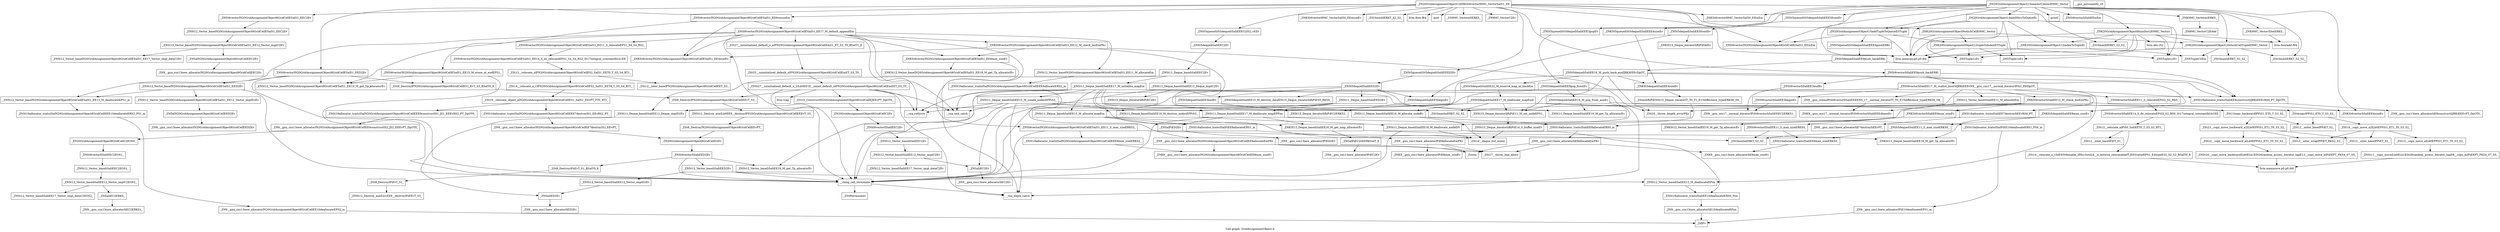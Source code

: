 digraph "Call graph: GridAssignmentObject.ll" {
	label="Call graph: GridAssignmentObject.ll";

	Node0x55ea4cae0a40 [shape=record,label="{_ZN20GridAssignmentObjectC2ERKSt6vectorI9MC_VectorSaIS1_EE}"];
	Node0x55ea4cae0a40 -> Node0x55ea4cb082d0;
	Node0x55ea4cae0a40 -> Node0x55ea4cacf650;
	Node0x55ea4cae0a40 -> Node0x55ea4cadfa60;
	Node0x55ea4cae0a40 -> Node0x55ea4cb28bf0;
	Node0x55ea4cae0a40 -> Node0x55ea4cb28c80;
	Node0x55ea4cae0a40 -> Node0x55ea4cb6c3c0;
	Node0x55ea4cae0a40 -> Node0x55ea4caa7f20;
	Node0x55ea4cae0a40 -> Node0x55ea4caa8460;
	Node0x55ea4cae0a40 -> Node0x55ea4cb6af40;
	Node0x55ea4cae0a40 -> Node0x55ea4caa7f90;
	Node0x55ea4cae0a40 -> Node0x55ea4cb69d40;
	Node0x55ea4cae0a40 -> Node0x55ea4cba46a0;
	Node0x55ea4cae0a40 -> Node0x55ea4cba4940;
	Node0x55ea4cae0a40 -> Node0x55ea4cb67bb0;
	Node0x55ea4cae0a40 -> Node0x55ea4cb84890;
	Node0x55ea4cae0a40 -> Node0x55ea4cb8c2b0;
	Node0x55ea4cae0a40 -> Node0x55ea4caa8e00;
	Node0x55ea4cacf650 [shape=record,label="{_ZNSt6vectorIN20GridAssignmentObject8GridCellESaIS1_EEC2Ev}"];
	Node0x55ea4cacf650 -> Node0x55ea4cb10090;
	Node0x55ea4cadfa60 [shape=record,label="{_ZNSt5queueIiSt5dequeIiSaIiEEEC2IS2_vEEv}"];
	Node0x55ea4cadfa60 -> Node0x55ea4cadf080;
	Node0x55ea4cac6420 [shape=record,label="{__gxx_personality_v0}"];
	Node0x55ea4cb082d0 [shape=record,label="{_ZN9MC_VectorC2Ev}"];
	Node0x55ea4cb28c80 [shape=record,label="{_ZNKSt6vectorI9MC_VectorSaIS0_EEixEm}"];
	Node0x55ea4cb6c3c0 [shape=record,label="{llvm.memcpy.p0.p0.i64}"];
	Node0x55ea4cb6af40 [shape=record,label="{_ZNKSt6vectorI9MC_VectorSaIS0_EE4sizeEv}"];
	Node0x55ea4cb69d40 [shape=record,label="{_ZSt3minIdERKT_S2_S2_}"];
	Node0x55ea4cb67bb0 [shape=record,label="{_ZSt3maxIdERKT_S2_S2_}"];
	Node0x55ea4caa8e00 [shape=record,label="{_ZN9MC_VectoraSERKS_}"];
	Node0x55ea4cb8c2b0 [shape=record,label="{pow}"];
	Node0x55ea4cb84890 [shape=record,label="{llvm.floor.f64}"];
	Node0x55ea4cba4940 [shape=record,label="{_ZNSt6vectorIN20GridAssignmentObject8GridCellESaIS1_EE6resizeEm}"];
	Node0x55ea4cba4940 -> Node0x55ea4cae23a0;
	Node0x55ea4cba4940 -> Node0x55ea4cac7720;
	Node0x55ea4cba4940 -> Node0x55ea4caddb80;
	Node0x55ea4cba46a0 [shape=record,label="{_ZNK20GridAssignmentObject9whichCellE9MC_Vector}"];
	Node0x55ea4cba46a0 -> Node0x55ea4cb6c3c0;
	Node0x55ea4cba46a0 -> Node0x55ea4cab5a90;
	Node0x55ea4cba46a0 -> Node0x55ea4cab5600;
	Node0x55ea4caa7f90 [shape=record,label="{_ZNSt6vectorIN20GridAssignmentObject8GridCellESaIS1_EEixEm}"];
	Node0x55ea4caa8460 [shape=record,label="{_ZNSt6vectorIiSaIiEE9push_backERKi}"];
	Node0x55ea4caa8460 -> Node0x55ea4cab6dc0;
	Node0x55ea4caa8460 -> Node0x55ea4cab71f0;
	Node0x55ea4caa8460 -> Node0x55ea4cab7df0;
	Node0x55ea4caa7f20 [shape=record,label="{_ZNSt5queueIiSt5dequeIiSaIiEEED2Ev}"];
	Node0x55ea4caa7f20 -> Node0x55ea4cab8bd0;
	Node0x55ea4cb28bf0 [shape=record,label="{_ZNSt6vectorIN20GridAssignmentObject8GridCellESaIS1_EED2Ev}"];
	Node0x55ea4cb28bf0 -> Node0x55ea4cab98b0;
	Node0x55ea4cb28bf0 -> Node0x55ea4cabac40;
	Node0x55ea4cb28bf0 -> Node0x55ea4cabb760;
	Node0x55ea4cb28bf0 -> Node0x55ea4cabd210;
	Node0x55ea4cabf540 [shape=record,label="{_ZN20GridAssignmentObject13nearestCenterE9MC_Vector}"];
	Node0x55ea4cabf540 -> Node0x55ea4cb6c3c0;
	Node0x55ea4cabf540 -> Node0x55ea4cab5a90;
	Node0x55ea4cabf540 -> Node0x55ea4cac56e0;
	Node0x55ea4cabf540 -> Node0x55ea4cbb26c0;
	Node0x55ea4cabf540 -> Node0x55ea4cac00b0;
	Node0x55ea4cabf540 -> Node0x55ea4cbb25c0;
	Node0x55ea4cabf540 -> Node0x55ea4cbb2640;
	Node0x55ea4cabf540 -> Node0x55ea4caa7f90;
	Node0x55ea4cabf540 -> Node0x55ea4cac5250;
	Node0x55ea4cabf540 -> Node0x55ea4cbb2740;
	Node0x55ea4cabf540 -> Node0x55ea4cac4650;
	Node0x55ea4cabf540 -> Node0x55ea4cac09a0;
	Node0x55ea4cabf540 -> Node0x55ea4cac27c0;
	Node0x55ea4cabf540 -> Node0x55ea4cac1180;
	Node0x55ea4cabf540 -> Node0x55ea4cb28c80;
	Node0x55ea4cabf540 -> Node0x55ea4cac1f60;
	Node0x55ea4cbb3940 [shape=record,label="{_ZN5Tuple1zEv}"];
	Node0x55ea4cbb35f0 [shape=record,label="{_ZNK20GridAssignmentObject12indexToTupleEi}"];
	Node0x55ea4cbb35f0 -> Node0x55ea4cbb3390;
	Node0x55ea4cbb35f0 -> Node0x55ea4cb6c3c0;
	Node0x55ea4cbb3840 [shape=record,label="{llvm.abs.i32}"];
	Node0x55ea4cac7390 [shape=record,label="{llvm.fmuladd.f64}"];
	Node0x55ea4cac60b0 [shape=record,label="{_ZNSt5queueIiSt5dequeIiSaIiEEE4pushERKi}"];
	Node0x55ea4cac60b0 -> Node0x55ea4caca790;
	Node0x55ea4cb10090 [shape=record,label="{_ZNSt12_Vector_baseIN20GridAssignmentObject8GridCellESaIS1_EEC2Ev}"];
	Node0x55ea4cb10090 -> Node0x55ea4cacc430;
	Node0x55ea4cacc430 [shape=record,label="{_ZNSt12_Vector_baseIN20GridAssignmentObject8GridCellESaIS1_EE12_Vector_implC2Ev}"];
	Node0x55ea4cacc430 -> Node0x55ea4cad0b70;
	Node0x55ea4cacc430 -> Node0x55ea4cacf890;
	Node0x55ea4cac00b0 [shape=record,label="{_ZN20GridAssignmentObject15addTupleToQueueE5Tuple}"];
	Node0x55ea4cac00b0 -> Node0x55ea4cb6c3c0;
	Node0x55ea4cac00b0 -> Node0x55ea4caa7f90;
	Node0x55ea4cac00b0 -> Node0x55ea4cac60b0;
	Node0x55ea4cac00b0 -> Node0x55ea4cab5600;
	Node0x55ea4cab5a90 [shape=record,label="{_ZNK20GridAssignmentObject14whichCellTupleE9MC_Vector}"];
	Node0x55ea4cab5a90 -> Node0x55ea4cac6900;
	Node0x55ea4cab5a90 -> Node0x55ea4cb6c3c0;
	Node0x55ea4cab5a90 -> Node0x55ea4cbb3390;
	Node0x55ea4cab5a90 -> Node0x55ea4cac4650;
	Node0x55ea4cbb25c0 [shape=record,label="{_ZNKSt5queueIiSt5dequeIiSaIiEEE4sizeEv}"];
	Node0x55ea4cbb25c0 -> Node0x55ea4cbb3410;
	Node0x55ea4cbb2640 [shape=record,label="{_ZNSt5queueIiSt5dequeIiSaIiEEE5frontEv}"];
	Node0x55ea4cbb2640 -> Node0x55ea4cbb3490;
	Node0x55ea4cbb26c0 [shape=record,label="{_ZNSt5queueIiSt5dequeIiSaIiEEE3popEv}"];
	Node0x55ea4cbb26c0 -> Node0x55ea4cbb3510;
	Node0x55ea4cbb2740 [shape=record,label="{_ZNK20GridAssignmentObject8minDist2E9MC_Vectori}"];
	Node0x55ea4cbb2740 -> Node0x55ea4cb6c3c0;
	Node0x55ea4cbb2740 -> Node0x55ea4cab5a90;
	Node0x55ea4cbb2740 -> Node0x55ea4cac7390;
	Node0x55ea4cbb2740 -> Node0x55ea4cbb35f0;
	Node0x55ea4cbb2740 -> Node0x55ea4cb67bb0;
	Node0x55ea4cbb2740 -> Node0x55ea4cbb37c0;
	Node0x55ea4cbb2740 -> Node0x55ea4cbb3840;
	Node0x55ea4cbb2740 -> Node0x55ea4cbb3940;
	Node0x55ea4cbb2740 -> Node0x55ea4cbb38c0;
	Node0x55ea4cac09a0 [shape=record,label="{_ZNKSt6vectorIiSaIiEE4sizeEv}"];
	Node0x55ea4cac1180 [shape=record,label="{_ZNSt6vectorIiSaIiEEixEm}"];
	Node0x55ea4cac1f60 [shape=record,label="{_ZNK9MC_VectormiERKS_}"];
	Node0x55ea4cac1f60 -> Node0x55ea4cac80b0;
	Node0x55ea4cac27c0 [shape=record,label="{_ZNK9MC_Vector3DotERKS_}"];
	Node0x55ea4cac27c0 -> Node0x55ea4cac7390;
	Node0x55ea4cac4650 [shape=record,label="{_ZSt3minIiERKT_S2_S2_}"];
	Node0x55ea4cac5250 [shape=record,label="{_ZN20GridAssignmentObject14addNbrsToQueueEi}"];
	Node0x55ea4cac5250 -> Node0x55ea4cbb35f0;
	Node0x55ea4cac5250 -> Node0x55ea4cb6c3c0;
	Node0x55ea4cac5250 -> Node0x55ea4cbb37c0;
	Node0x55ea4cac5250 -> Node0x55ea4cbb3940;
	Node0x55ea4cac5250 -> Node0x55ea4cac00b0;
	Node0x55ea4cac5250 -> Node0x55ea4cbb38c0;
	Node0x55ea4cac56e0 [shape=record,label="{printf}"];
	Node0x55ea4cac6900 [shape=record,label="{_ZSt3maxIiERKT_S2_S2_}"];
	Node0x55ea4cbb3390 [shape=record,label="{_ZN5TupleC2Eiii}"];
	Node0x55ea4cab5600 [shape=record,label="{_ZNK20GridAssignmentObject12tupleToIndexE5Tuple}"];
	Node0x55ea4cab5600 -> Node0x55ea4cb6c3c0;
	Node0x55ea4cab5600 -> Node0x55ea4cbb37c0;
	Node0x55ea4cab5600 -> Node0x55ea4cbb38c0;
	Node0x55ea4cab5600 -> Node0x55ea4cbb3940;
	Node0x55ea4cbb37c0 [shape=record,label="{_ZN5Tuple1xEv}"];
	Node0x55ea4cbb38c0 [shape=record,label="{_ZN5Tuple1yEv}"];
	Node0x55ea4cac7720 [shape=record,label="{_ZNSt6vectorIN20GridAssignmentObject8GridCellESaIS1_EE15_M_erase_at_endEPS1_}"];
	Node0x55ea4cac7720 -> Node0x55ea4cab98b0;
	Node0x55ea4cac7720 -> Node0x55ea4cabac40;
	Node0x55ea4cac7720 -> Node0x55ea4cabd210;
	Node0x55ea4cad0b70 [shape=record,label="{_ZNSaIN20GridAssignmentObject8GridCellEEC2Ev}"];
	Node0x55ea4cad0b70 -> Node0x55ea4cad0270;
	Node0x55ea4cacf890 [shape=record,label="{_ZNSt12_Vector_baseIN20GridAssignmentObject8GridCellESaIS1_EE17_Vector_impl_dataC2Ev}"];
	Node0x55ea4cad0270 [shape=record,label="{_ZN9__gnu_cxx13new_allocatorIN20GridAssignmentObject8GridCellEEC2Ev}"];
	Node0x55ea4cab8bd0 [shape=record,label="{_ZNSt5dequeIiSaIiEED2Ev}"];
	Node0x55ea4cab8bd0 -> Node0x55ea4cad0690;
	Node0x55ea4cab8bd0 -> Node0x55ea4cad4070;
	Node0x55ea4cab8bd0 -> Node0x55ea4cad4e40;
	Node0x55ea4cab8bd0 -> Node0x55ea4cad6270;
	Node0x55ea4cab8bd0 -> Node0x55ea4cad81c0;
	Node0x55ea4cab8bd0 -> Node0x55ea4cabd210;
	Node0x55ea4cad6270 [shape=record,label="{_ZNSt5dequeIiSaIiEE15_M_destroy_dataESt15_Deque_iteratorIiRiPiES5_RKS0_}"];
	Node0x55ea4cad0690 [shape=record,label="{_ZNSt5dequeIiSaIiEE5beginEv}"];
	Node0x55ea4cad0690 -> Node0x55ea4cad7d20;
	Node0x55ea4cad4070 [shape=record,label="{_ZNSt5dequeIiSaIiEE3endEv}"];
	Node0x55ea4cad4070 -> Node0x55ea4cad7d20;
	Node0x55ea4cad4e40 [shape=record,label="{_ZNSt11_Deque_baseIiSaIiEE19_M_get_Tp_allocatorEv}"];
	Node0x55ea4cabd210 [shape=record,label="{__clang_call_terminate}"];
	Node0x55ea4cabd210 -> Node0x55ea4cad9520;
	Node0x55ea4cabd210 -> Node0x55ea4cadaf80;
	Node0x55ea4cad9520 [shape=record,label="{__cxa_begin_catch}"];
	Node0x55ea4cadaf80 [shape=record,label="{_ZSt9terminatev}"];
	Node0x55ea4cad81c0 [shape=record,label="{_ZNSt11_Deque_baseIiSaIiEED2Ev}"];
	Node0x55ea4cad81c0 -> Node0x55ea4cadbdf0;
	Node0x55ea4cad81c0 -> Node0x55ea4cadcc00;
	Node0x55ea4cad81c0 -> Node0x55ea4cadd8b0;
	Node0x55ea4cad7d20 [shape=record,label="{_ZNSt15_Deque_iteratorIiRiPiEC2ERKS2_}"];
	Node0x55ea4cadbdf0 [shape=record,label="{_ZNSt11_Deque_baseIiSaIiEE16_M_destroy_nodesEPPiS3_}"];
	Node0x55ea4cadbdf0 -> Node0x55ea4cade4c0;
	Node0x55ea4cadcc00 [shape=record,label="{_ZNSt11_Deque_baseIiSaIiEE17_M_deallocate_mapEPPim}"];
	Node0x55ea4cadcc00 -> Node0x55ea4cadfd80;
	Node0x55ea4cadcc00 -> Node0x55ea4cae1300;
	Node0x55ea4cadcc00 -> Node0x55ea4cae1cf0;
	Node0x55ea4cadcc00 -> Node0x55ea4cabd210;
	Node0x55ea4cadd8b0 [shape=record,label="{_ZNSt11_Deque_baseIiSaIiEE11_Deque_implD2Ev}"];
	Node0x55ea4cadd8b0 -> Node0x55ea4cbb5a40;
	Node0x55ea4cade4c0 [shape=record,label="{_ZNSt11_Deque_baseIiSaIiEE18_M_deallocate_nodeEPi}"];
	Node0x55ea4cade4c0 -> Node0x55ea4cbb5ac0;
	Node0x55ea4cade4c0 -> Node0x55ea4cbb5b70;
	Node0x55ea4cade4c0 -> Node0x55ea4cabd210;
	Node0x55ea4cbb5b70 [shape=record,label="{_ZNSt16allocator_traitsISaIiEE10deallocateERS0_Pim}"];
	Node0x55ea4cbb5b70 -> Node0x55ea4cbb5ca0;
	Node0x55ea4cbb5ac0 [shape=record,label="{_ZSt16__deque_buf_sizem}"];
	Node0x55ea4cbb5ca0 [shape=record,label="{_ZN9__gnu_cxx13new_allocatorIiE10deallocateEPim}"];
	Node0x55ea4cbb5ca0 -> Node0x55ea4cae20d0;
	Node0x55ea4cae20d0 [shape=record,label="{_ZdlPv}"];
	Node0x55ea4cadfd80 [shape=record,label="{_ZNKSt11_Deque_baseIiSaIiEE20_M_get_map_allocatorEv}"];
	Node0x55ea4cadfd80 -> Node0x55ea4caee0e0;
	Node0x55ea4cadfd80 -> Node0x55ea4cae6910;
	Node0x55ea4cae1300 [shape=record,label="{_ZNSt16allocator_traitsISaIPiEE10deallocateERS1_PS0_m}"];
	Node0x55ea4cae1300 -> Node0x55ea4cae7310;
	Node0x55ea4cae1cf0 [shape=record,label="{_ZNSaIPiED2Ev}"];
	Node0x55ea4cae1cf0 -> Node0x55ea4cae8320;
	Node0x55ea4caee0e0 [shape=record,label="{_ZNKSt11_Deque_baseIiSaIiEE19_M_get_Tp_allocatorEv}"];
	Node0x55ea4cae6910 [shape=record,label="{_ZNSaIPiEC2IiEERKSaIT_E}"];
	Node0x55ea4cae6910 -> Node0x55ea4cae9300;
	Node0x55ea4cae9300 [shape=record,label="{_ZN9__gnu_cxx13new_allocatorIPiEC2Ev}"];
	Node0x55ea4cae7310 [shape=record,label="{_ZN9__gnu_cxx13new_allocatorIPiE10deallocateEPS1_m}"];
	Node0x55ea4cae7310 -> Node0x55ea4cae20d0;
	Node0x55ea4cae8320 [shape=record,label="{_ZN9__gnu_cxx13new_allocatorIPiED2Ev}"];
	Node0x55ea4cbb5a40 [shape=record,label="{_ZNSaIiED2Ev}"];
	Node0x55ea4cbb5a40 -> Node0x55ea4caeaba0;
	Node0x55ea4caeaba0 [shape=record,label="{_ZN9__gnu_cxx13new_allocatorIiED2Ev}"];
	Node0x55ea4cac80b0 [shape=record,label="{_ZN9MC_VectorC2Eddd}"];
	Node0x55ea4cadf080 [shape=record,label="{_ZNSt5dequeIiSaIiEEC2Ev}"];
	Node0x55ea4cadf080 -> Node0x55ea4caeb0d0;
	Node0x55ea4caeb0d0 [shape=record,label="{_ZNSt11_Deque_baseIiSaIiEEC2Ev}"];
	Node0x55ea4caeb0d0 -> Node0x55ea4caeb780;
	Node0x55ea4caeb0d0 -> Node0x55ea4caec530;
	Node0x55ea4caeb0d0 -> Node0x55ea4cadd8b0;
	Node0x55ea4caeb780 [shape=record,label="{_ZNSt11_Deque_baseIiSaIiEE11_Deque_implC2Ev}"];
	Node0x55ea4caeb780 -> Node0x55ea4cbb5dd0;
	Node0x55ea4caeb780 -> Node0x55ea4caec940;
	Node0x55ea4caec530 [shape=record,label="{_ZNSt11_Deque_baseIiSaIiEE17_M_initialize_mapEm}"];
	Node0x55ea4caec530 -> Node0x55ea4cbb5ac0;
	Node0x55ea4caec530 -> Node0x55ea4cbb3a70;
	Node0x55ea4caec530 -> Node0x55ea4cbb3af0;
	Node0x55ea4caec530 -> Node0x55ea4cbb3c20;
	Node0x55ea4caec530 -> Node0x55ea4cad9520;
	Node0x55ea4caec530 -> Node0x55ea4cadcc00;
	Node0x55ea4caec530 -> Node0x55ea4cbb3df0;
	Node0x55ea4caec530 -> Node0x55ea4cbb3e70;
	Node0x55ea4caec530 -> Node0x55ea4caecdb0;
	Node0x55ea4caec530 -> Node0x55ea4cabd210;
	Node0x55ea4cbb5dd0 [shape=record,label="{_ZNSaIiEC2Ev}"];
	Node0x55ea4cbb5dd0 -> Node0x55ea4caed390;
	Node0x55ea4caec940 [shape=record,label="{_ZNSt15_Deque_iteratorIiRiPiEC2Ev}"];
	Node0x55ea4caed390 [shape=record,label="{_ZN9__gnu_cxx13new_allocatorIiEC2Ev}"];
	Node0x55ea4cbb3a70 [shape=record,label="{_ZSt3maxImERKT_S2_S2_}"];
	Node0x55ea4cbb3af0 [shape=record,label="{_ZNSt11_Deque_baseIiSaIiEE15_M_allocate_mapEm}"];
	Node0x55ea4cbb3af0 -> Node0x55ea4cadfd80;
	Node0x55ea4cbb3af0 -> Node0x55ea4caeda50;
	Node0x55ea4cbb3af0 -> Node0x55ea4cae1cf0;
	Node0x55ea4cbb3c20 [shape=record,label="{_ZNSt11_Deque_baseIiSaIiEE15_M_create_nodesEPPiS3_}"];
	Node0x55ea4cbb3c20 -> Node0x55ea4caef890;
	Node0x55ea4cbb3c20 -> Node0x55ea4cad9520;
	Node0x55ea4cbb3c20 -> Node0x55ea4cadbdf0;
	Node0x55ea4cbb3c20 -> Node0x55ea4cbb3df0;
	Node0x55ea4cbb3c20 -> Node0x55ea4cbb3e70;
	Node0x55ea4cbb3c20 -> Node0x55ea4cabd210;
	Node0x55ea4cbb3df0 [shape=record,label="{__cxa_rethrow}"];
	Node0x55ea4cbb3e70 [shape=record,label="{__cxa_end_catch}"];
	Node0x55ea4caecdb0 [shape=record,label="{_ZNSt15_Deque_iteratorIiRiPiE11_M_set_nodeEPS1_}"];
	Node0x55ea4caecdb0 -> Node0x55ea4cbb6990;
	Node0x55ea4caeda50 [shape=record,label="{_ZNSt16allocator_traitsISaIPiEE8allocateERS1_m}"];
	Node0x55ea4caeda50 -> Node0x55ea4cbb6a40;
	Node0x55ea4cbb6a40 [shape=record,label="{_ZN9__gnu_cxx13new_allocatorIPiE8allocateEmPKv}"];
	Node0x55ea4cbb6a40 -> Node0x55ea4cbb6af0;
	Node0x55ea4cbb6a40 -> Node0x55ea4cbb6ba0;
	Node0x55ea4cbb6a40 -> Node0x55ea4cbb6c20;
	Node0x55ea4cbb6af0 [shape=record,label="{_ZNK9__gnu_cxx13new_allocatorIPiE8max_sizeEv}"];
	Node0x55ea4cbb6ba0 [shape=record,label="{_ZSt17__throw_bad_allocv}"];
	Node0x55ea4cbb6c20 [shape=record,label="{_Znwm}"];
	Node0x55ea4caef890 [shape=record,label="{_ZNSt11_Deque_baseIiSaIiEE16_M_allocate_nodeEv}"];
	Node0x55ea4caef890 -> Node0x55ea4cbb5ac0;
	Node0x55ea4caef890 -> Node0x55ea4cbb6d00;
	Node0x55ea4cbb6d00 [shape=record,label="{_ZNSt16allocator_traitsISaIiEE8allocateERS0_m}"];
	Node0x55ea4cbb6d00 -> Node0x55ea4cbb6d80;
	Node0x55ea4cbb6d80 [shape=record,label="{_ZN9__gnu_cxx13new_allocatorIiE8allocateEmPKv}"];
	Node0x55ea4cbb6d80 -> Node0x55ea4cbb6e00;
	Node0x55ea4cbb6d80 -> Node0x55ea4cbb6ba0;
	Node0x55ea4cbb6d80 -> Node0x55ea4cbb6c20;
	Node0x55ea4cbb6e00 [shape=record,label="{_ZNK9__gnu_cxx13new_allocatorIiE8max_sizeEv}"];
	Node0x55ea4cbb6990 [shape=record,label="{_ZNSt15_Deque_iteratorIiRiPiE14_S_buffer_sizeEv}"];
	Node0x55ea4cbb6990 -> Node0x55ea4cbb5ac0;
	Node0x55ea4cabac40 [shape=record,label="{_ZSt8_DestroyIPN20GridAssignmentObject8GridCellES1_EvT_S3_RSaIT0_E}"];
	Node0x55ea4cabac40 -> Node0x55ea4cbb6f60;
	Node0x55ea4cab98b0 [shape=record,label="{_ZNSt12_Vector_baseIN20GridAssignmentObject8GridCellESaIS1_EE19_M_get_Tp_allocatorEv}"];
	Node0x55ea4cabb760 [shape=record,label="{_ZNSt12_Vector_baseIN20GridAssignmentObject8GridCellESaIS1_EED2Ev}"];
	Node0x55ea4cabb760 -> Node0x55ea4cbb7010;
	Node0x55ea4cabb760 -> Node0x55ea4cbb70c0;
	Node0x55ea4cabb760 -> Node0x55ea4cabd210;
	Node0x55ea4cbb6f60 [shape=record,label="{_ZSt8_DestroyIPN20GridAssignmentObject8GridCellEEvT_S3_}"];
	Node0x55ea4cbb6f60 -> Node0x55ea4cbb71f0;
	Node0x55ea4cbb71f0 [shape=record,label="{_ZNSt12_Destroy_auxILb0EE9__destroyIPN20GridAssignmentObject8GridCellEEEvT_S5_}"];
	Node0x55ea4cbb71f0 -> Node0x55ea4caf0cb0;
	Node0x55ea4caf0cb0 [shape=record,label="{_ZSt8_DestroyIN20GridAssignmentObject8GridCellEEvPT_}"];
	Node0x55ea4caf0cb0 -> Node0x55ea4caf2100;
	Node0x55ea4caf2100 [shape=record,label="{_ZN20GridAssignmentObject8GridCellD2Ev}"];
	Node0x55ea4caf2100 -> Node0x55ea4caf4110;
	Node0x55ea4caf4110 [shape=record,label="{_ZNSt6vectorIiSaIiEED2Ev}"];
	Node0x55ea4caf4110 -> Node0x55ea4caf4730;
	Node0x55ea4caf4110 -> Node0x55ea4caf53e0;
	Node0x55ea4caf4110 -> Node0x55ea4caf5ad0;
	Node0x55ea4caf4110 -> Node0x55ea4cabd210;
	Node0x55ea4caf53e0 [shape=record,label="{_ZSt8_DestroyIPiiEvT_S1_RSaIT0_E}"];
	Node0x55ea4caf53e0 -> Node0x55ea4cbb4520;
	Node0x55ea4caf4730 [shape=record,label="{_ZNSt12_Vector_baseIiSaIiEE19_M_get_Tp_allocatorEv}"];
	Node0x55ea4caf5ad0 [shape=record,label="{_ZNSt12_Vector_baseIiSaIiEED2Ev}"];
	Node0x55ea4caf5ad0 -> Node0x55ea4cbb45a0;
	Node0x55ea4caf5ad0 -> Node0x55ea4cbb4650;
	Node0x55ea4caf5ad0 -> Node0x55ea4cabd210;
	Node0x55ea4cbb4520 [shape=record,label="{_ZSt8_DestroyIPiEvT_S1_}"];
	Node0x55ea4cbb4520 -> Node0x55ea4cbb4780;
	Node0x55ea4cbb4780 [shape=record,label="{_ZNSt12_Destroy_auxILb1EE9__destroyIPiEEvT_S3_}"];
	Node0x55ea4cbb45a0 [shape=record,label="{_ZNSt12_Vector_baseIiSaIiEE13_M_deallocateEPim}"];
	Node0x55ea4cbb45a0 -> Node0x55ea4cbb5b70;
	Node0x55ea4cbb4650 [shape=record,label="{_ZNSt12_Vector_baseIiSaIiEE12_Vector_implD2Ev}"];
	Node0x55ea4cbb4650 -> Node0x55ea4cbb5a40;
	Node0x55ea4cbb7010 [shape=record,label="{_ZNSt12_Vector_baseIN20GridAssignmentObject8GridCellESaIS1_EE13_M_deallocateEPS1_m}"];
	Node0x55ea4cbb7010 -> Node0x55ea4cbb4860;
	Node0x55ea4cbb70c0 [shape=record,label="{_ZNSt12_Vector_baseIN20GridAssignmentObject8GridCellESaIS1_EE12_Vector_implD2Ev}"];
	Node0x55ea4cbb70c0 -> Node0x55ea4cbb4910;
	Node0x55ea4cbb4860 [shape=record,label="{_ZNSt16allocator_traitsISaIN20GridAssignmentObject8GridCellEEE10deallocateERS2_PS1_m}"];
	Node0x55ea4cbb4860 -> Node0x55ea4cbb49c0;
	Node0x55ea4cbb49c0 [shape=record,label="{_ZN9__gnu_cxx13new_allocatorIN20GridAssignmentObject8GridCellEE10deallocateEPS2_m}"];
	Node0x55ea4cbb49c0 -> Node0x55ea4cae20d0;
	Node0x55ea4cbb4910 [shape=record,label="{_ZNSaIN20GridAssignmentObject8GridCellEED2Ev}"];
	Node0x55ea4cbb4910 -> Node0x55ea4cbb4aa0;
	Node0x55ea4cbb4aa0 [shape=record,label="{_ZN9__gnu_cxx13new_allocatorIN20GridAssignmentObject8GridCellEED2Ev}"];
	Node0x55ea4cae23a0 [shape=record,label="{_ZNKSt6vectorIN20GridAssignmentObject8GridCellESaIS1_EE4sizeEv}"];
	Node0x55ea4caddb80 [shape=record,label="{_ZNSt6vectorIN20GridAssignmentObject8GridCellESaIS1_EE17_M_default_appendEm}"];
	Node0x55ea4caddb80 -> Node0x55ea4cae23a0;
	Node0x55ea4caddb80 -> Node0x55ea4cbb4b80;
	Node0x55ea4caddb80 -> Node0x55ea4cabd210;
	Node0x55ea4caddb80 -> Node0x55ea4cab98b0;
	Node0x55ea4caddb80 -> Node0x55ea4cbb4cb0;
	Node0x55ea4caddb80 -> Node0x55ea4cbb4e80;
	Node0x55ea4caddb80 -> Node0x55ea4cbb4f00;
	Node0x55ea4caddb80 -> Node0x55ea4cbb7010;
	Node0x55ea4caddb80 -> Node0x55ea4cbb5210;
	Node0x55ea4caddb80 -> Node0x55ea4cad9520;
	Node0x55ea4caddb80 -> Node0x55ea4cbb3e70;
	Node0x55ea4caddb80 -> Node0x55ea4cbb3df0;
	Node0x55ea4cbb4b80 [shape=record,label="{_ZNKSt6vectorIN20GridAssignmentObject8GridCellESaIS1_EE8max_sizeEv}"];
	Node0x55ea4cbb4b80 -> Node0x55ea4caf6050;
	Node0x55ea4cbb4b80 -> Node0x55ea4caf65f0;
	Node0x55ea4cbb4cb0 [shape=record,label="{_ZSt27__uninitialized_default_n_aIPN20GridAssignmentObject8GridCellEmS1_ET_S3_T0_RSaIT1_E}"];
	Node0x55ea4cbb4cb0 -> Node0x55ea4caf6d40;
	Node0x55ea4cbb4e80 [shape=record,label="{_ZNKSt6vectorIN20GridAssignmentObject8GridCellESaIS1_EE12_M_check_lenEmPKc}"];
	Node0x55ea4cbb4e80 -> Node0x55ea4cbb4b80;
	Node0x55ea4cbb4e80 -> Node0x55ea4cae23a0;
	Node0x55ea4cbb4e80 -> Node0x55ea4caf7510;
	Node0x55ea4cbb4e80 -> Node0x55ea4cbb3a70;
	Node0x55ea4cbb4f00 [shape=record,label="{_ZNSt12_Vector_baseIN20GridAssignmentObject8GridCellESaIS1_EE11_M_allocateEm}"];
	Node0x55ea4cbb4f00 -> Node0x55ea4cbb5340;
	Node0x55ea4cbb5210 [shape=record,label="{_ZNSt6vectorIN20GridAssignmentObject8GridCellESaIS1_EE11_S_relocateEPS1_S4_S4_RS2_}"];
	Node0x55ea4cbb5210 -> Node0x55ea4caf80f0;
	Node0x55ea4caf65f0 [shape=record,label="{_ZNSt6vectorIN20GridAssignmentObject8GridCellESaIS1_EE11_S_max_sizeERKS2_}"];
	Node0x55ea4caf65f0 -> Node0x55ea4caf88c0;
	Node0x55ea4caf65f0 -> Node0x55ea4caf92c0;
	Node0x55ea4caf65f0 -> Node0x55ea4cabd210;
	Node0x55ea4caf6050 [shape=record,label="{_ZNKSt12_Vector_baseIN20GridAssignmentObject8GridCellESaIS1_EE19_M_get_Tp_allocatorEv}"];
	Node0x55ea4caf88c0 [shape=record,label="{_ZNSt16allocator_traitsISaIN20GridAssignmentObject8GridCellEEE8max_sizeERKS2_}"];
	Node0x55ea4caf88c0 -> Node0x55ea4caf97d0;
	Node0x55ea4caf92c0 [shape=record,label="{_ZSt3minImERKT_S2_S2_}"];
	Node0x55ea4caf97d0 [shape=record,label="{_ZNK9__gnu_cxx13new_allocatorIN20GridAssignmentObject8GridCellEE8max_sizeEv}"];
	Node0x55ea4caf6d40 [shape=record,label="{_ZSt25__uninitialized_default_nIPN20GridAssignmentObject8GridCellEmET_S3_T0_}"];
	Node0x55ea4caf6d40 -> Node0x55ea4caf9ed0;
	Node0x55ea4caf9ed0 [shape=record,label="{_ZNSt27__uninitialized_default_n_1ILb0EE18__uninit_default_nIPN20GridAssignmentObject8GridCellEmEET_S5_T0_}"];
	Node0x55ea4caf9ed0 -> Node0x55ea4cafa560;
	Node0x55ea4caf9ed0 -> Node0x55ea4cad9520;
	Node0x55ea4caf9ed0 -> Node0x55ea4cbb6f60;
	Node0x55ea4caf9ed0 -> Node0x55ea4cbb3df0;
	Node0x55ea4caf9ed0 -> Node0x55ea4cbb3e70;
	Node0x55ea4caf9ed0 -> Node0x55ea4cb03c70;
	Node0x55ea4caf9ed0 -> Node0x55ea4cabd210;
	Node0x55ea4cafa560 [shape=record,label="{_ZSt10_ConstructIN20GridAssignmentObject8GridCellEJEEvPT_DpOT0_}"];
	Node0x55ea4cafa560 -> Node0x55ea4cb15ef0;
	Node0x55ea4cb03c70 [shape=record,label="{llvm.trap}"];
	Node0x55ea4cb15ef0 [shape=record,label="{_ZN20GridAssignmentObject8GridCellC2Ev}"];
	Node0x55ea4cb15ef0 -> Node0x55ea4cafd610;
	Node0x55ea4cafd610 [shape=record,label="{_ZNSt6vectorIiSaIiEEC2Ev}"];
	Node0x55ea4cafd610 -> Node0x55ea4cb00200;
	Node0x55ea4cb00200 [shape=record,label="{_ZNSt12_Vector_baseIiSaIiEEC2Ev}"];
	Node0x55ea4cb00200 -> Node0x55ea4cb013f0;
	Node0x55ea4cb013f0 [shape=record,label="{_ZNSt12_Vector_baseIiSaIiEE12_Vector_implC2Ev}"];
	Node0x55ea4cb013f0 -> Node0x55ea4cbb5dd0;
	Node0x55ea4cb013f0 -> Node0x55ea4cb02740;
	Node0x55ea4cb02740 [shape=record,label="{_ZNSt12_Vector_baseIiSaIiEE17_Vector_impl_dataC2Ev}"];
	Node0x55ea4caf7510 [shape=record,label="{_ZSt20__throw_length_errorPKc}"];
	Node0x55ea4cbb5340 [shape=record,label="{_ZNSt16allocator_traitsISaIN20GridAssignmentObject8GridCellEEE8allocateERS2_m}"];
	Node0x55ea4cbb5340 -> Node0x55ea4cb03190;
	Node0x55ea4cb03190 [shape=record,label="{_ZN9__gnu_cxx13new_allocatorIN20GridAssignmentObject8GridCellEE8allocateEmPKv}"];
	Node0x55ea4cb03190 -> Node0x55ea4caf97d0;
	Node0x55ea4cb03190 -> Node0x55ea4cbb6ba0;
	Node0x55ea4cb03190 -> Node0x55ea4cbb6c20;
	Node0x55ea4caf80f0 [shape=record,label="{_ZNSt6vectorIN20GridAssignmentObject8GridCellESaIS1_EE14_S_do_relocateEPS1_S4_S4_RS2_St17integral_constantIbLb1EE}"];
	Node0x55ea4caf80f0 -> Node0x55ea4cbb9380;
	Node0x55ea4cbb9380 [shape=record,label="{_ZSt12__relocate_aIPN20GridAssignmentObject8GridCellES2_SaIS1_EET0_T_S5_S4_RT1_}"];
	Node0x55ea4cbb9380 -> Node0x55ea4cbb9400;
	Node0x55ea4cbb9380 -> Node0x55ea4cbb9560;
	Node0x55ea4cbb9560 [shape=record,label="{_ZSt14__relocate_a_1IPN20GridAssignmentObject8GridCellES2_SaIS1_EET0_T_S5_S4_RT1_}"];
	Node0x55ea4cbb9560 -> Node0x55ea4cbb95e0;
	Node0x55ea4cbb9400 [shape=record,label="{_ZSt12__niter_baseIPN20GridAssignmentObject8GridCellEET_S3_}"];
	Node0x55ea4cbb95e0 [shape=record,label="{_ZSt19__relocate_object_aIN20GridAssignmentObject8GridCellES1_SaIS1_EEvPT_PT0_RT1_}"];
	Node0x55ea4cbb95e0 -> Node0x55ea4cbb9660;
	Node0x55ea4cbb95e0 -> Node0x55ea4cbb9710;
	Node0x55ea4cbb9660 [shape=record,label="{_ZNSt16allocator_traitsISaIN20GridAssignmentObject8GridCellEEE9constructIS1_JS1_EEEvRS2_PT_DpOT0_}"];
	Node0x55ea4cbb9660 -> Node0x55ea4cbb9790;
	Node0x55ea4cbb9710 [shape=record,label="{_ZNSt16allocator_traitsISaIN20GridAssignmentObject8GridCellEEE7destroyIS1_EEvRS2_PT_}"];
	Node0x55ea4cbb9710 -> Node0x55ea4cbb9810;
	Node0x55ea4cbb9790 [shape=record,label="{_ZN9__gnu_cxx13new_allocatorIN20GridAssignmentObject8GridCellEE9constructIS2_JS2_EEEvPT_DpOT0_}"];
	Node0x55ea4cbb9790 -> Node0x55ea4cbb98c0;
	Node0x55ea4cbb98c0 [shape=record,label="{_ZN20GridAssignmentObject8GridCellC2EOS0_}"];
	Node0x55ea4cbb98c0 -> Node0x55ea4cbb9970;
	Node0x55ea4cbb9970 [shape=record,label="{_ZNSt6vectorIiSaIiEEC2EOS1_}"];
	Node0x55ea4cbb9970 -> Node0x55ea4cbb9a20;
	Node0x55ea4cbb9a20 [shape=record,label="{_ZNSt12_Vector_baseIiSaIiEEC2EOS1_}"];
	Node0x55ea4cbb9a20 -> Node0x55ea4cbb9ad0;
	Node0x55ea4cbb9ad0 [shape=record,label="{_ZNSt12_Vector_baseIiSaIiEE12_Vector_implC2EOS2_}"];
	Node0x55ea4cbb9ad0 -> Node0x55ea4cbb9b80;
	Node0x55ea4cbb9ad0 -> Node0x55ea4cbb9c30;
	Node0x55ea4cbb9b80 [shape=record,label="{_ZNSaIiEC2ERKS_}"];
	Node0x55ea4cbb9b80 -> Node0x55ea4cbb9cb0;
	Node0x55ea4cbb9c30 [shape=record,label="{_ZNSt12_Vector_baseIiSaIiEE17_Vector_impl_dataC2EOS2_}"];
	Node0x55ea4cbb9cb0 [shape=record,label="{_ZN9__gnu_cxx13new_allocatorIiEC2ERKS1_}"];
	Node0x55ea4cbb9810 [shape=record,label="{_ZN9__gnu_cxx13new_allocatorIN20GridAssignmentObject8GridCellEE7destroyIS2_EEvPT_}"];
	Node0x55ea4cbb9810 -> Node0x55ea4caf2100;
	Node0x55ea4cab6dc0 [shape=record,label="{_ZNSt16allocator_traitsISaIiEE9constructIiJRKiEEEvRS0_PT_DpOT0_}"];
	Node0x55ea4cab6dc0 -> Node0x55ea4cbb9d60;
	Node0x55ea4cab7df0 [shape=record,label="{_ZNSt6vectorIiSaIiEE17_M_realloc_insertIJRKiEEEvN9__gnu_cxx17__normal_iteratorIPiS1_EEDpOT_}"];
	Node0x55ea4cab7df0 -> Node0x55ea4cbb9e10;
	Node0x55ea4cab7df0 -> Node0x55ea4cbb9ec0;
	Node0x55ea4cab7df0 -> Node0x55ea4cbb9f40;
	Node0x55ea4cab7df0 -> Node0x55ea4cbba070;
	Node0x55ea4cab7df0 -> Node0x55ea4cab6dc0;
	Node0x55ea4cab7df0 -> Node0x55ea4cbba240;
	Node0x55ea4cab7df0 -> Node0x55ea4caf4730;
	Node0x55ea4cab7df0 -> Node0x55ea4cbba2c0;
	Node0x55ea4cab7df0 -> Node0x55ea4cbb45a0;
	Node0x55ea4cab71f0 [shape=record,label="{_ZNSt6vectorIiSaIiEE3endEv}"];
	Node0x55ea4cab71f0 -> Node0x55ea4cbba5d0;
	Node0x55ea4cbb9d60 [shape=record,label="{_ZN9__gnu_cxx13new_allocatorIiE9constructIiJRKiEEEvPT_DpOT0_}"];
	Node0x55ea4cbb9e10 [shape=record,label="{_ZNKSt6vectorIiSaIiEE12_M_check_lenEmPKc}"];
	Node0x55ea4cbb9e10 -> Node0x55ea4cb73380;
	Node0x55ea4cbb9e10 -> Node0x55ea4cac09a0;
	Node0x55ea4cbb9e10 -> Node0x55ea4caf7510;
	Node0x55ea4cbb9e10 -> Node0x55ea4cbb3a70;
	Node0x55ea4cbb9f40 [shape=record,label="{_ZN9__gnu_cxxmiIPiSt6vectorIiSaIiEEEENS_17__normal_iteratorIT_T0_E15difference_typeERKS8_SB_}"];
	Node0x55ea4cbb9f40 -> Node0x55ea4cbba240;
	Node0x55ea4cbb9ec0 [shape=record,label="{_ZNSt6vectorIiSaIiEE5beginEv}"];
	Node0x55ea4cbb9ec0 -> Node0x55ea4cbba5d0;
	Node0x55ea4cbba070 [shape=record,label="{_ZNSt12_Vector_baseIiSaIiEE11_M_allocateEm}"];
	Node0x55ea4cbba070 -> Node0x55ea4cbb6d00;
	Node0x55ea4cbba2c0 [shape=record,label="{_ZNSt6vectorIiSaIiEE11_S_relocateEPiS2_S2_RS0_}"];
	Node0x55ea4cbba2c0 -> Node0x55ea4cb07e40;
	Node0x55ea4cbba240 [shape=record,label="{_ZNK9__gnu_cxx17__normal_iteratorIPiSt6vectorIiSaIiEEE4baseEv}"];
	Node0x55ea4cb73380 [shape=record,label="{_ZNKSt6vectorIiSaIiEE8max_sizeEv}"];
	Node0x55ea4cb73380 -> Node0x55ea4cb09040;
	Node0x55ea4cb73380 -> Node0x55ea4cb0a340;
	Node0x55ea4cb0a340 [shape=record,label="{_ZNSt6vectorIiSaIiEE11_S_max_sizeERKS0_}"];
	Node0x55ea4cb0a340 -> Node0x55ea4cb0ac80;
	Node0x55ea4cb0a340 -> Node0x55ea4caf92c0;
	Node0x55ea4cb09040 [shape=record,label="{_ZNKSt12_Vector_baseIiSaIiEE19_M_get_Tp_allocatorEv}"];
	Node0x55ea4cb0ac80 [shape=record,label="{_ZNSt16allocator_traitsISaIiEE8max_sizeERKS0_}"];
	Node0x55ea4cb0ac80 -> Node0x55ea4cbb6e00;
	Node0x55ea4cbba5d0 [shape=record,label="{_ZN9__gnu_cxx17__normal_iteratorIPiSt6vectorIiSaIiEEEC2ERKS1_}"];
	Node0x55ea4cb07e40 [shape=record,label="{_ZNSt6vectorIiSaIiEE14_S_do_relocateEPiS2_S2_RS0_St17integral_constantIbLb1EE}"];
	Node0x55ea4cb07e40 -> Node0x55ea4cb0b8d0;
	Node0x55ea4cb0b8d0 [shape=record,label="{_ZSt12__relocate_aIPiS0_SaIiEET0_T_S3_S2_RT1_}"];
	Node0x55ea4cb0b8d0 -> Node0x55ea4cb0d4a0;
	Node0x55ea4cb0b8d0 -> Node0x55ea4cb0ec40;
	Node0x55ea4cb0ec40 [shape=record,label="{_ZSt14__relocate_a_1IiiENSt9enable_ifIXsr3std24__is_bitwise_relocatableIT_EE5valueEPS1_E4typeES2_S2_S2_RSaIT0_E}"];
	Node0x55ea4cb0ec40 -> Node0x55ea4cb0fcc0;
	Node0x55ea4cb0d4a0 [shape=record,label="{_ZSt12__niter_baseIPiET_S1_}"];
	Node0x55ea4cb0fcc0 [shape=record,label="{llvm.memmove.p0.p0.i64}"];
	Node0x55ea4cbb3410 [shape=record,label="{_ZNKSt5dequeIiSaIiEE4sizeEv}"];
	Node0x55ea4cbb3410 -> Node0x55ea4cb10c90;
	Node0x55ea4cb10c90 [shape=record,label="{_ZStmiIiRiPiENSt15_Deque_iteratorIT_T0_T1_E15difference_typeERKS6_S9_}"];
	Node0x55ea4cb10c90 -> Node0x55ea4cbb6990;
	Node0x55ea4cbb3490 [shape=record,label="{_ZNSt5dequeIiSaIiEE5frontEv}"];
	Node0x55ea4cbb3490 -> Node0x55ea4cad0690;
	Node0x55ea4cbb3490 -> Node0x55ea4cb11e30;
	Node0x55ea4cb11e30 [shape=record,label="{_ZNKSt15_Deque_iteratorIiRiPiEdeEv}"];
	Node0x55ea4cbb3510 [shape=record,label="{_ZNSt5dequeIiSaIiEE9pop_frontEv}"];
	Node0x55ea4cbb3510 -> Node0x55ea4cb12c30;
	Node0x55ea4cbb3510 -> Node0x55ea4cb13770;
	Node0x55ea4cbb3510 -> Node0x55ea4cabd210;
	Node0x55ea4cb12c30 [shape=record,label="{_ZNSt16allocator_traitsISaIiEE7destroyIiEEvRS0_PT_}"];
	Node0x55ea4cb12c30 -> Node0x55ea4cbb7320;
	Node0x55ea4cb13770 [shape=record,label="{_ZNSt5dequeIiSaIiEE16_M_pop_front_auxEv}"];
	Node0x55ea4cb13770 -> Node0x55ea4cad4e40;
	Node0x55ea4cb13770 -> Node0x55ea4cb12c30;
	Node0x55ea4cb13770 -> Node0x55ea4cade4c0;
	Node0x55ea4cb13770 -> Node0x55ea4caecdb0;
	Node0x55ea4cbb7320 [shape=record,label="{_ZN9__gnu_cxx13new_allocatorIiE7destroyIiEEvPT_}"];
	Node0x55ea4caca790 [shape=record,label="{_ZNSt5dequeIiSaIiEE9push_backERKi}"];
	Node0x55ea4caca790 -> Node0x55ea4cab6dc0;
	Node0x55ea4caca790 -> Node0x55ea4cbb74e0;
	Node0x55ea4cbb74e0 [shape=record,label="{_ZNSt5dequeIiSaIiEE16_M_push_back_auxIJRKiEEEvDpOT_}"];
	Node0x55ea4cbb74e0 -> Node0x55ea4cbb3410;
	Node0x55ea4cbb74e0 -> Node0x55ea4cbb7560;
	Node0x55ea4cbb74e0 -> Node0x55ea4caf7510;
	Node0x55ea4cbb74e0 -> Node0x55ea4cbb76f0;
	Node0x55ea4cbb74e0 -> Node0x55ea4caef890;
	Node0x55ea4cbb74e0 -> Node0x55ea4cab6dc0;
	Node0x55ea4cbb74e0 -> Node0x55ea4caecdb0;
	Node0x55ea4cbb7560 [shape=record,label="{_ZNKSt5dequeIiSaIiEE8max_sizeEv}"];
	Node0x55ea4cbb7560 -> Node0x55ea4caee0e0;
	Node0x55ea4cbb7560 -> Node0x55ea4cbb7770;
	Node0x55ea4cbb76f0 [shape=record,label="{_ZNSt5dequeIiSaIiEE22_M_reserve_map_at_backEm}"];
	Node0x55ea4cbb76f0 -> Node0x55ea4cbb77f0;
	Node0x55ea4cbb7770 [shape=record,label="{_ZNSt5dequeIiSaIiEE11_S_max_sizeERKS0_}"];
	Node0x55ea4cbb7770 -> Node0x55ea4cb0ac80;
	Node0x55ea4cbb7770 -> Node0x55ea4caf92c0;
	Node0x55ea4cbb77f0 [shape=record,label="{_ZNSt5dequeIiSaIiEE17_M_reallocate_mapEmb}"];
	Node0x55ea4cbb77f0 -> Node0x55ea4cbb7900;
	Node0x55ea4cbb77f0 -> Node0x55ea4cbb7980;
	Node0x55ea4cbb77f0 -> Node0x55ea4cbb3a70;
	Node0x55ea4cbb77f0 -> Node0x55ea4cbb3af0;
	Node0x55ea4cbb77f0 -> Node0x55ea4caecdb0;
	Node0x55ea4cbb77f0 -> Node0x55ea4cadcc00;
	Node0x55ea4cbb7900 [shape=record,label="{_ZSt4copyIPPiS1_ET0_T_S3_S2_}"];
	Node0x55ea4cbb7900 -> Node0x55ea4cbb7bb0;
	Node0x55ea4cbb7900 -> Node0x55ea4cbb7c30;
	Node0x55ea4cbb7980 [shape=record,label="{_ZSt13copy_backwardIPPiS1_ET0_T_S3_S2_}"];
	Node0x55ea4cbb7980 -> Node0x55ea4cbb7bb0;
	Node0x55ea4cbb7980 -> Node0x55ea4cbb7cb0;
	Node0x55ea4cbb7c30 [shape=record,label="{_ZSt14__copy_move_a2ILb0EPPiS1_ET1_T0_S3_S2_}"];
	Node0x55ea4cbb7c30 -> Node0x55ea4cbb7de0;
	Node0x55ea4cbb7c30 -> Node0x55ea4cbb7f90;
	Node0x55ea4cbb7c30 -> Node0x55ea4cbb7f10;
	Node0x55ea4cbb7bb0 [shape=record,label="{_ZSt12__miter_baseIPPiET_S2_}"];
	Node0x55ea4cbb7f90 [shape=record,label="{_ZSt12__niter_wrapIPPiET_RKS2_S2_}"];
	Node0x55ea4cbb7f10 [shape=record,label="{_ZSt13__copy_move_aILb0EPPiS1_ET1_T0_S3_S2_}"];
	Node0x55ea4cbb7f10 -> Node0x55ea4cbb8160;
	Node0x55ea4cbb7de0 [shape=record,label="{_ZSt12__niter_baseIPPiET_S2_}"];
	Node0x55ea4cbb8160 [shape=record,label="{_ZNSt11__copy_moveILb0ELb1ESt26random_access_iterator_tagE8__copy_mIPiEEPT_PKS4_S7_S5_}"];
	Node0x55ea4cbb8160 -> Node0x55ea4cb0fcc0;
	Node0x55ea4cbb7cb0 [shape=record,label="{_ZSt23__copy_move_backward_a2ILb0EPPiS1_ET1_T0_S3_S2_}"];
	Node0x55ea4cbb7cb0 -> Node0x55ea4cbb7de0;
	Node0x55ea4cbb7cb0 -> Node0x55ea4cbb7f90;
	Node0x55ea4cbb7cb0 -> Node0x55ea4cbb8240;
	Node0x55ea4cbb8240 [shape=record,label="{_ZSt22__copy_move_backward_aILb0EPPiS1_ET1_T0_S3_S2_}"];
	Node0x55ea4cbb8240 -> Node0x55ea4cbb8410;
	Node0x55ea4cbb8410 [shape=record,label="{_ZNSt20__copy_move_backwardILb0ELb1ESt26random_access_iterator_tagE13__copy_move_bIPiEEPT_PKS4_S7_S5_}"];
	Node0x55ea4cbb8410 -> Node0x55ea4cb0fcc0;
}
